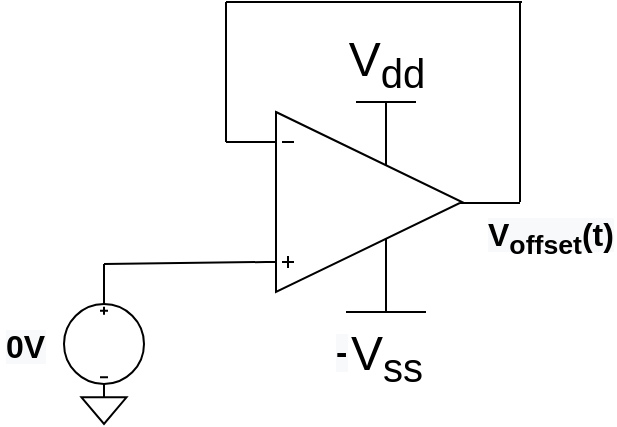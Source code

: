 <mxfile version="14.4.3" type="device"><diagram name="Page-1" id="7e0a89b8-554c-2b80-1dc8-d5c74ca68de4"><mxGraphModel dx="1038" dy="587" grid="1" gridSize="10" guides="1" tooltips="1" connect="1" arrows="1" fold="1" page="1" pageScale="1" pageWidth="1100" pageHeight="850" background="#ffffff" math="0" shadow="0"><root><mxCell id="0"/><mxCell id="1" parent="0"/><mxCell id="0cYBGrHVWmNw-0gpRn1d-17" value="" style="pointerEvents=1;verticalLabelPosition=bottom;shadow=0;dashed=0;align=center;html=1;verticalAlign=top;shape=mxgraph.electrical.signal_sources.dc_source_3;" parent="1" vertex="1"><mxGeometry x="350" y="271" width="40" height="40" as="geometry"/></mxCell><mxCell id="0cYBGrHVWmNw-0gpRn1d-18" value="" style="verticalLabelPosition=bottom;shadow=0;dashed=0;align=center;html=1;verticalAlign=top;shape=mxgraph.electrical.abstract.operational_amp_1;direction=east;" parent="1" vertex="1"><mxGeometry x="451" y="175" width="98" height="90" as="geometry"/></mxCell><mxCell id="0cYBGrHVWmNw-0gpRn1d-19" value="" style="endArrow=none;html=1;" parent="1" edge="1"><mxGeometry width="50" height="50" relative="1" as="geometry"><mxPoint x="370" y="271" as="sourcePoint"/><mxPoint x="370" y="251" as="targetPoint"/></mxGeometry></mxCell><mxCell id="0cYBGrHVWmNw-0gpRn1d-20" value="" style="endArrow=none;html=1;entryX=0.95;entryY=0.6;entryDx=0;entryDy=0;entryPerimeter=0;" parent="1" edge="1"><mxGeometry width="50" height="50" relative="1" as="geometry"><mxPoint x="370" y="251" as="sourcePoint"/><mxPoint x="451" y="250" as="targetPoint"/></mxGeometry></mxCell><mxCell id="0cYBGrHVWmNw-0gpRn1d-21" value="" style="pointerEvents=1;verticalLabelPosition=bottom;shadow=0;dashed=0;align=center;html=1;verticalAlign=top;shape=mxgraph.electrical.signal_sources.signal_ground;" parent="1" vertex="1"><mxGeometry x="358.75" y="311" width="22.5" height="20" as="geometry"/></mxCell><mxCell id="0cYBGrHVWmNw-0gpRn1d-22" value="V&lt;sub&gt;dd&lt;/sub&gt;" style="verticalLabelPosition=top;verticalAlign=bottom;shape=mxgraph.electrical.signal_sources.vdd;shadow=0;dashed=0;align=center;strokeWidth=1;fontSize=24;html=1;flipV=1;" parent="1" vertex="1"><mxGeometry x="496" y="170" width="30" height="20" as="geometry"/></mxCell><mxCell id="0cYBGrHVWmNw-0gpRn1d-23" value="V&lt;sub&gt;ss&lt;/sub&gt;" style="pointerEvents=1;verticalLabelPosition=bottom;shadow=0;dashed=0;align=center;html=1;verticalAlign=top;shape=mxgraph.electrical.signal_sources.vss2;fontSize=24;flipV=1;" parent="1" vertex="1"><mxGeometry x="491" y="255" width="40" height="20" as="geometry"/></mxCell><mxCell id="0cYBGrHVWmNw-0gpRn1d-25" value="" style="endArrow=none;html=1;" parent="1" edge="1"><mxGeometry width="50" height="50" relative="1" as="geometry"><mxPoint x="548" y="220.5" as="sourcePoint"/><mxPoint x="578" y="220.5" as="targetPoint"/></mxGeometry></mxCell><mxCell id="0cYBGrHVWmNw-0gpRn1d-26" value="" style="endArrow=none;html=1;" parent="1" edge="1"><mxGeometry width="50" height="50" relative="1" as="geometry"><mxPoint x="578" y="220" as="sourcePoint"/><mxPoint x="578" y="120" as="targetPoint"/></mxGeometry></mxCell><mxCell id="0cYBGrHVWmNw-0gpRn1d-27" value="" style="endArrow=none;html=1;" parent="1" edge="1"><mxGeometry width="50" height="50" relative="1" as="geometry"><mxPoint x="431" y="120" as="sourcePoint"/><mxPoint x="579" y="120" as="targetPoint"/></mxGeometry></mxCell><mxCell id="0cYBGrHVWmNw-0gpRn1d-28" value="" style="endArrow=none;html=1;" parent="1" edge="1"><mxGeometry width="50" height="50" relative="1" as="geometry"><mxPoint x="431" y="190" as="sourcePoint"/><mxPoint x="431" y="120" as="targetPoint"/></mxGeometry></mxCell><mxCell id="0cYBGrHVWmNw-0gpRn1d-29" value="" style="endArrow=none;html=1;" parent="1" edge="1"><mxGeometry width="50" height="50" relative="1" as="geometry"><mxPoint x="431" y="190" as="sourcePoint"/><mxPoint x="451" y="190" as="targetPoint"/></mxGeometry></mxCell><mxCell id="0cYBGrHVWmNw-0gpRn1d-30" value="&lt;span style=&quot;color: rgb(0, 0, 0); font-family: helvetica; font-size: 17px; font-style: normal; font-weight: 700; letter-spacing: normal; text-align: center; text-indent: 0px; text-transform: none; word-spacing: 0px; background-color: rgb(248, 249, 250); display: inline; float: none;&quot;&gt;-&lt;/span&gt;" style="text;whiteSpace=wrap;html=1;" parent="1" vertex="1"><mxGeometry x="484" y="279" width="30" height="30" as="geometry"/></mxCell><mxCell id="0cYBGrHVWmNw-0gpRn1d-31" value="&lt;b style=&quot;color: rgb(0 , 0 , 0) ; font-family: &amp;#34;helvetica&amp;#34; ; font-style: normal ; letter-spacing: normal ; text-align: center ; text-indent: 0px ; text-transform: none ; word-spacing: 0px ; background-color: rgb(248 , 249 , 250) ; font-size: 16px&quot;&gt;V&lt;sub&gt;offset&lt;/sub&gt;(t)&lt;/b&gt;" style="text;whiteSpace=wrap;html=1;" parent="1" vertex="1"><mxGeometry x="560" y="220" width="40" height="30" as="geometry"/></mxCell><mxCell id="i3EwLDnHQIH0C-pgv1sI-1" value="&lt;b style=&quot;color: rgb(0 , 0 , 0) ; font-family: &amp;#34;helvetica&amp;#34; ; font-style: normal ; letter-spacing: normal ; text-align: center ; text-indent: 0px ; text-transform: none ; word-spacing: 0px ; background-color: rgb(248 , 249 , 250) ; font-size: 16px&quot;&gt;0V&lt;/b&gt;" style="text;whiteSpace=wrap;html=1;" parent="1" vertex="1"><mxGeometry x="318.75" y="276" width="40" height="30" as="geometry"/></mxCell></root></mxGraphModel></diagram></mxfile>